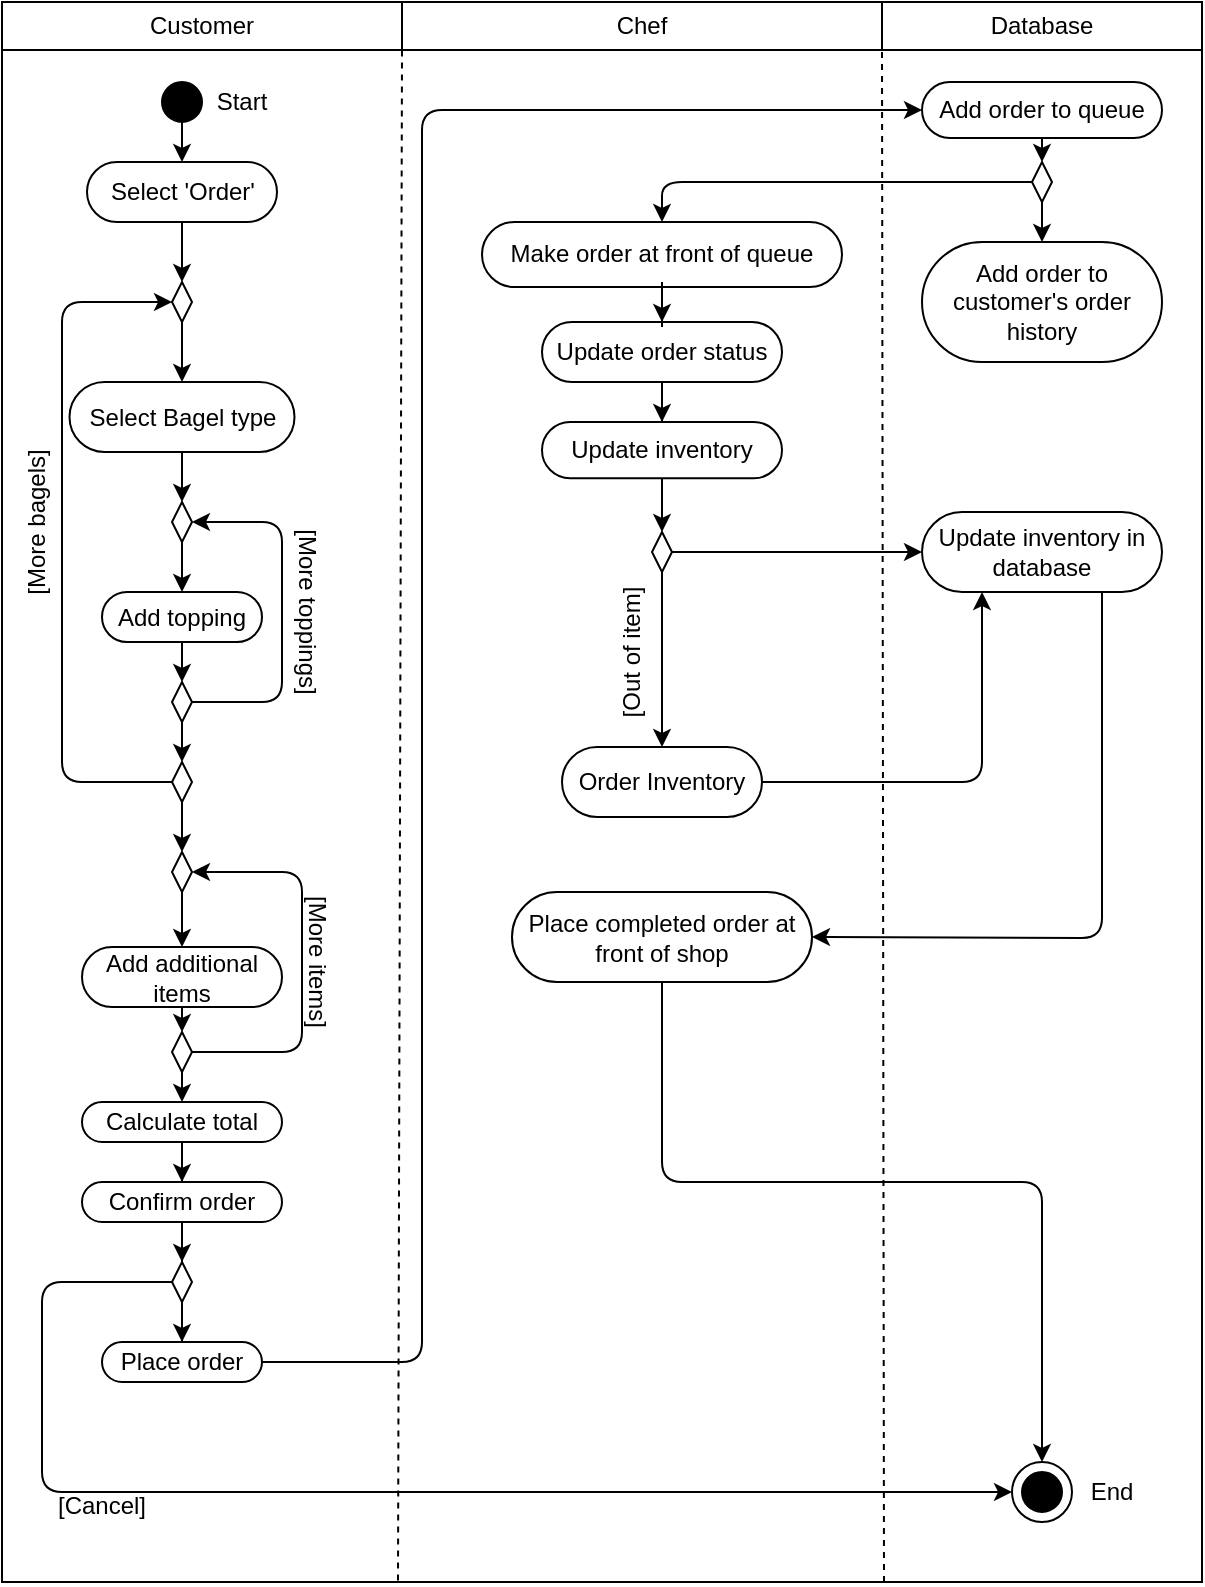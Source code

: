 <mxfile version="13.8.0" type="device"><diagram name="Page-1" id="c7488fd3-1785-93aa-aadb-54a6760d102a"><mxGraphModel dx="1038" dy="491" grid="1" gridSize="10" guides="1" tooltips="1" connect="1" arrows="1" fold="1" page="1" pageScale="1" pageWidth="1100" pageHeight="850" background="#ffffff" math="0" shadow="0"><root><mxCell id="0"/><mxCell id="1" parent="0"/><mxCell id="f9b9S65n3QUREUzMB5i1-4" value="Customer" style="rounded=0;whiteSpace=wrap;html=1;" parent="1" vertex="1"><mxGeometry x="240" y="150" width="200" height="24" as="geometry"/></mxCell><mxCell id="f9b9S65n3QUREUzMB5i1-8" value="Database" style="rounded=0;whiteSpace=wrap;html=1;" parent="1" vertex="1"><mxGeometry x="680" y="150" width="160" height="24" as="geometry"/></mxCell><mxCell id="f9b9S65n3QUREUzMB5i1-9" value="" style="rounded=0;whiteSpace=wrap;html=1;" parent="1" vertex="1"><mxGeometry x="240" y="174" width="600" height="766" as="geometry"/></mxCell><mxCell id="f9b9S65n3QUREUzMB5i1-10" value="" style="endArrow=none;dashed=1;html=1;exitX=0.33;exitY=0.999;exitDx=0;exitDy=0;exitPerimeter=0;" parent="1" source="f9b9S65n3QUREUzMB5i1-9" edge="1"><mxGeometry x="240" y="150" width="50" height="50" as="geometry"><mxPoint x="440" y="550" as="sourcePoint"/><mxPoint x="440" y="174" as="targetPoint"/><Array as="points"/></mxGeometry></mxCell><mxCell id="f9b9S65n3QUREUzMB5i1-11" value="" style="endArrow=none;dashed=1;html=1;exitX=0.735;exitY=1;exitDx=0;exitDy=0;exitPerimeter=0;" parent="1" source="f9b9S65n3QUREUzMB5i1-9" edge="1"><mxGeometry x="240" y="150" width="50" height="50" as="geometry"><mxPoint x="680" y="550" as="sourcePoint"/><mxPoint x="680" y="174" as="targetPoint"/><Array as="points"/></mxGeometry></mxCell><mxCell id="f9b9S65n3QUREUzMB5i1-13" value="" style="ellipse;whiteSpace=wrap;html=1;aspect=fixed;rounded=0;fillColor=#000000;" parent="1" vertex="1"><mxGeometry x="320" y="190" width="20" height="20" as="geometry"/></mxCell><mxCell id="f9b9S65n3QUREUzMB5i1-15" value="Start" style="text;html=1;strokeColor=none;fillColor=none;align=center;verticalAlign=middle;whiteSpace=wrap;rounded=0;" parent="1" vertex="1"><mxGeometry x="340" y="190" width="40" height="20" as="geometry"/></mxCell><mxCell id="f9b9S65n3QUREUzMB5i1-21" value="" style="edgeStyle=orthogonalEdgeStyle;rounded=0;orthogonalLoop=1;jettySize=auto;html=1;entryX=0.5;entryY=0;entryDx=0;entryDy=0;" parent="1" source="f9b9S65n3QUREUzMB5i1-16" target="f9b9S65n3QUREUzMB5i1-58" edge="1"><mxGeometry x="240" y="150" as="geometry"><mxPoint x="330" y="280" as="targetPoint"/></mxGeometry></mxCell><mxCell id="f9b9S65n3QUREUzMB5i1-16" value="Select 'Order'" style="rounded=1;whiteSpace=wrap;html=1;gradientColor=none;fillColor=none;arcSize=50;" parent="1" vertex="1"><mxGeometry x="282.5" y="230" width="95" height="30" as="geometry"/></mxCell><mxCell id="f9b9S65n3QUREUzMB5i1-19" value="" style="endArrow=classic;html=1;entryX=0.5;entryY=0;entryDx=0;entryDy=0;" parent="1" target="f9b9S65n3QUREUzMB5i1-16" edge="1"><mxGeometry x="240" y="150" width="50" height="50" as="geometry"><mxPoint x="330" y="210" as="sourcePoint"/><mxPoint x="380" y="160" as="targetPoint"/></mxGeometry></mxCell><mxCell id="f9b9S65n3QUREUzMB5i1-20" value="Select Bagel type" style="whiteSpace=wrap;html=1;rounded=1;fillColor=none;arcSize=50;" parent="1" vertex="1"><mxGeometry x="273.75" y="340" width="112.5" height="35" as="geometry"/></mxCell><mxCell id="f9b9S65n3QUREUzMB5i1-99" value="" style="edgeStyle=orthogonalEdgeStyle;rounded=0;orthogonalLoop=1;jettySize=auto;html=1;strokeWidth=1;" parent="1" source="f9b9S65n3QUREUzMB5i1-22" target="f9b9S65n3QUREUzMB5i1-98" edge="1"><mxGeometry relative="1" as="geometry"/></mxCell><mxCell id="f9b9S65n3QUREUzMB5i1-22" value="Make order at front of queue" style="whiteSpace=wrap;html=1;rounded=1;fillColor=none;arcSize=50;" parent="1" vertex="1"><mxGeometry x="480" y="260" width="180" height="32.5" as="geometry"/></mxCell><mxCell id="f9b9S65n3QUREUzMB5i1-7" value="Chef" style="rounded=0;whiteSpace=wrap;html=1;" parent="1" vertex="1"><mxGeometry x="440" y="150" width="240" height="24" as="geometry"/></mxCell><mxCell id="f9b9S65n3QUREUzMB5i1-42" value="Add order to queue" style="whiteSpace=wrap;html=1;rounded=1;fillColor=none;arcSize=50;" parent="1" vertex="1"><mxGeometry x="700" y="190" width="120" height="28" as="geometry"/></mxCell><mxCell id="f9b9S65n3QUREUzMB5i1-44" value="" style="ellipse;whiteSpace=wrap;html=1;aspect=fixed;rounded=0;fillColor=#000000;" parent="1" vertex="1"><mxGeometry x="750" y="885" width="20" height="20" as="geometry"/></mxCell><mxCell id="f9b9S65n3QUREUzMB5i1-45" value="" style="ellipse;whiteSpace=wrap;html=1;aspect=fixed;rounded=1;fillColor=none;gradientColor=none;" parent="1" vertex="1"><mxGeometry x="745" y="880" width="30" height="30" as="geometry"/></mxCell><mxCell id="f9b9S65n3QUREUzMB5i1-46" value="" style="endArrow=classic;html=1;entryX=0.5;entryY=0;entryDx=0;entryDy=0;exitX=0.5;exitY=1;exitDx=0;exitDy=0;" parent="1" source="f9b9S65n3QUREUzMB5i1-114" target="f9b9S65n3QUREUzMB5i1-45" edge="1"><mxGeometry width="50" height="50" relative="1" as="geometry"><mxPoint x="760" y="538" as="sourcePoint"/><mxPoint x="810" y="488" as="targetPoint"/><Array as="points"><mxPoint x="570" y="740"/><mxPoint x="760" y="740"/></Array></mxGeometry></mxCell><mxCell id="f9b9S65n3QUREUzMB5i1-47" value="End" style="text;html=1;strokeColor=none;fillColor=none;align=center;verticalAlign=middle;whiteSpace=wrap;rounded=0;" parent="1" vertex="1"><mxGeometry x="775" y="885" width="40" height="20" as="geometry"/></mxCell><mxCell id="f9b9S65n3QUREUzMB5i1-51" value="" style="edgeStyle=orthogonalEdgeStyle;rounded=0;orthogonalLoop=1;jettySize=auto;html=1;" parent="1" source="f9b9S65n3QUREUzMB5i1-48" target="f9b9S65n3QUREUzMB5i1-50" edge="1"><mxGeometry relative="1" as="geometry"/></mxCell><mxCell id="f9b9S65n3QUREUzMB5i1-48" value="" style="rhombus;whiteSpace=wrap;html=1;rounded=0;fillColor=none;gradientColor=none;" parent="1" vertex="1"><mxGeometry x="325" y="400" width="10" height="20" as="geometry"/></mxCell><mxCell id="f9b9S65n3QUREUzMB5i1-49" value="" style="endArrow=classic;html=1;entryX=0.5;entryY=0;entryDx=0;entryDy=0;exitX=0.5;exitY=1;exitDx=0;exitDy=0;" parent="1" source="f9b9S65n3QUREUzMB5i1-20" target="f9b9S65n3QUREUzMB5i1-48" edge="1"><mxGeometry width="50" height="50" relative="1" as="geometry"><mxPoint x="270" y="480" as="sourcePoint"/><mxPoint x="320" y="430" as="targetPoint"/></mxGeometry></mxCell><mxCell id="f9b9S65n3QUREUzMB5i1-50" value="Add topping" style="whiteSpace=wrap;html=1;rounded=1;fillColor=none;arcSize=50;" parent="1" vertex="1"><mxGeometry x="290" y="445" width="80" height="25" as="geometry"/></mxCell><mxCell id="f9b9S65n3QUREUzMB5i1-52" value="" style="rhombus;whiteSpace=wrap;html=1;rounded=0;fillColor=none;gradientColor=none;" parent="1" vertex="1"><mxGeometry x="325" y="490" width="10" height="20" as="geometry"/></mxCell><mxCell id="f9b9S65n3QUREUzMB5i1-53" value="" style="endArrow=classic;html=1;entryX=0.5;entryY=0;entryDx=0;entryDy=0;exitX=0.5;exitY=1;exitDx=0;exitDy=0;" parent="1" source="f9b9S65n3QUREUzMB5i1-50" target="f9b9S65n3QUREUzMB5i1-52" edge="1"><mxGeometry width="50" height="50" relative="1" as="geometry"><mxPoint x="660" y="420" as="sourcePoint"/><mxPoint x="710" y="370" as="targetPoint"/></mxGeometry></mxCell><mxCell id="f9b9S65n3QUREUzMB5i1-54" value="" style="endArrow=classic;html=1;exitX=1;exitY=0.5;exitDx=0;exitDy=0;entryX=1;entryY=0.5;entryDx=0;entryDy=0;" parent="1" source="f9b9S65n3QUREUzMB5i1-52" target="f9b9S65n3QUREUzMB5i1-48" edge="1"><mxGeometry width="50" height="50" relative="1" as="geometry"><mxPoint x="660" y="420" as="sourcePoint"/><mxPoint x="710" y="370" as="targetPoint"/><Array as="points"><mxPoint x="380" y="500"/><mxPoint x="380" y="410"/></Array></mxGeometry></mxCell><mxCell id="f9b9S65n3QUREUzMB5i1-55" value="[More toppings]" style="text;html=1;strokeColor=none;fillColor=none;align=center;verticalAlign=middle;whiteSpace=wrap;rounded=0;rotation=90;" parent="1" vertex="1"><mxGeometry x="345" y="445" width="95" height="20" as="geometry"/></mxCell><mxCell id="f9b9S65n3QUREUzMB5i1-58" value="" style="rhombus;whiteSpace=wrap;html=1;rounded=0;fillColor=none;gradientColor=none;" parent="1" vertex="1"><mxGeometry x="325" y="290" width="10" height="20" as="geometry"/></mxCell><mxCell id="f9b9S65n3QUREUzMB5i1-59" value="" style="endArrow=classic;html=1;entryX=0.5;entryY=0;entryDx=0;entryDy=0;exitX=0.5;exitY=1;exitDx=0;exitDy=0;" parent="1" source="f9b9S65n3QUREUzMB5i1-58" target="f9b9S65n3QUREUzMB5i1-20" edge="1"><mxGeometry width="50" height="50" relative="1" as="geometry"><mxPoint x="660" y="370" as="sourcePoint"/><mxPoint x="710" y="320" as="targetPoint"/></mxGeometry></mxCell><mxCell id="f9b9S65n3QUREUzMB5i1-60" value="" style="rhombus;whiteSpace=wrap;html=1;rounded=0;fillColor=none;gradientColor=none;" parent="1" vertex="1"><mxGeometry x="325" y="530" width="10" height="20" as="geometry"/></mxCell><mxCell id="f9b9S65n3QUREUzMB5i1-61" value="" style="endArrow=classic;html=1;entryX=0.5;entryY=0;entryDx=0;entryDy=0;exitX=0.5;exitY=1;exitDx=0;exitDy=0;" parent="1" source="f9b9S65n3QUREUzMB5i1-52" target="f9b9S65n3QUREUzMB5i1-60" edge="1"><mxGeometry width="50" height="50" relative="1" as="geometry"><mxPoint x="660" y="370" as="sourcePoint"/><mxPoint x="710" y="320" as="targetPoint"/></mxGeometry></mxCell><mxCell id="f9b9S65n3QUREUzMB5i1-62" value="" style="endArrow=classic;html=1;exitX=0;exitY=0.5;exitDx=0;exitDy=0;entryX=0;entryY=0.5;entryDx=0;entryDy=0;" parent="1" source="f9b9S65n3QUREUzMB5i1-60" target="f9b9S65n3QUREUzMB5i1-58" edge="1"><mxGeometry width="50" height="50" relative="1" as="geometry"><mxPoint x="360" y="575" as="sourcePoint"/><mxPoint x="410" y="525" as="targetPoint"/><Array as="points"><mxPoint x="270" y="540"/><mxPoint x="270" y="300"/></Array></mxGeometry></mxCell><mxCell id="f9b9S65n3QUREUzMB5i1-63" value="[More bagels]" style="text;html=1;strokeColor=none;fillColor=none;align=center;verticalAlign=middle;whiteSpace=wrap;rounded=0;rotation=-90;" parent="1" vertex="1"><mxGeometry x="210" y="400" width="95" height="20" as="geometry"/></mxCell><mxCell id="f9b9S65n3QUREUzMB5i1-71" value="" style="edgeStyle=orthogonalEdgeStyle;rounded=0;orthogonalLoop=1;jettySize=auto;html=1;" parent="1" source="f9b9S65n3QUREUzMB5i1-72" target="f9b9S65n3QUREUzMB5i1-73" edge="1"><mxGeometry relative="1" as="geometry"/></mxCell><mxCell id="f9b9S65n3QUREUzMB5i1-72" value="" style="rhombus;whiteSpace=wrap;html=1;rounded=0;fillColor=none;gradientColor=none;" parent="1" vertex="1"><mxGeometry x="325" y="575" width="10" height="20" as="geometry"/></mxCell><mxCell id="f9b9S65n3QUREUzMB5i1-73" value="Add additional items" style="whiteSpace=wrap;html=1;rounded=1;fillColor=none;arcSize=50;" parent="1" vertex="1"><mxGeometry x="280" y="622.5" width="100" height="30" as="geometry"/></mxCell><mxCell id="f9b9S65n3QUREUzMB5i1-74" value="" style="rhombus;whiteSpace=wrap;html=1;rounded=0;fillColor=none;gradientColor=none;" parent="1" vertex="1"><mxGeometry x="325" y="665" width="10" height="20" as="geometry"/></mxCell><mxCell id="f9b9S65n3QUREUzMB5i1-75" value="" style="endArrow=classic;html=1;entryX=0.5;entryY=0;entryDx=0;entryDy=0;exitX=0.5;exitY=1;exitDx=0;exitDy=0;" parent="1" source="f9b9S65n3QUREUzMB5i1-73" target="f9b9S65n3QUREUzMB5i1-74" edge="1"><mxGeometry width="50" height="50" relative="1" as="geometry"><mxPoint x="660" y="595" as="sourcePoint"/><mxPoint x="710" y="545" as="targetPoint"/></mxGeometry></mxCell><mxCell id="f9b9S65n3QUREUzMB5i1-76" value="" style="endArrow=classic;html=1;exitX=1;exitY=0.5;exitDx=0;exitDy=0;entryX=1;entryY=0.5;entryDx=0;entryDy=0;" parent="1" source="f9b9S65n3QUREUzMB5i1-74" target="f9b9S65n3QUREUzMB5i1-72" edge="1"><mxGeometry width="50" height="50" relative="1" as="geometry"><mxPoint x="660" y="595" as="sourcePoint"/><mxPoint x="710" y="545" as="targetPoint"/><Array as="points"><mxPoint x="390" y="675"/><mxPoint x="390" y="585"/></Array></mxGeometry></mxCell><mxCell id="f9b9S65n3QUREUzMB5i1-77" value="[More items]" style="text;html=1;strokeColor=none;fillColor=none;align=center;verticalAlign=middle;whiteSpace=wrap;rounded=0;rotation=90;" parent="1" vertex="1"><mxGeometry x="350" y="622.5" width="95" height="15" as="geometry"/></mxCell><mxCell id="f9b9S65n3QUREUzMB5i1-78" value="" style="endArrow=classic;html=1;entryX=0.5;entryY=0;entryDx=0;entryDy=0;exitX=0.5;exitY=1;exitDx=0;exitDy=0;" parent="1" source="f9b9S65n3QUREUzMB5i1-60" target="f9b9S65n3QUREUzMB5i1-72" edge="1"><mxGeometry width="50" height="50" relative="1" as="geometry"><mxPoint x="500" y="570" as="sourcePoint"/><mxPoint x="550" y="520" as="targetPoint"/></mxGeometry></mxCell><mxCell id="f9b9S65n3QUREUzMB5i1-87" value="" style="edgeStyle=orthogonalEdgeStyle;rounded=0;orthogonalLoop=1;jettySize=auto;html=1;" parent="1" source="f9b9S65n3QUREUzMB5i1-79" target="f9b9S65n3QUREUzMB5i1-86" edge="1"><mxGeometry relative="1" as="geometry"/></mxCell><mxCell id="f9b9S65n3QUREUzMB5i1-79" value="" style="rhombus;whiteSpace=wrap;html=1;rounded=0;fillColor=none;gradientColor=none;" parent="1" vertex="1"><mxGeometry x="325" y="780" width="10" height="20" as="geometry"/></mxCell><mxCell id="f9b9S65n3QUREUzMB5i1-80" value="" style="endArrow=classic;html=1;exitX=0.5;exitY=1;exitDx=0;exitDy=0;entryX=0.5;entryY=0;entryDx=0;entryDy=0;" parent="1" source="f9b9S65n3QUREUzMB5i1-74" target="f9b9S65n3QUREUzMB5i1-81" edge="1"><mxGeometry width="50" height="50" relative="1" as="geometry"><mxPoint x="367.5" y="720" as="sourcePoint"/><mxPoint x="417.5" y="670" as="targetPoint"/></mxGeometry></mxCell><mxCell id="f9b9S65n3QUREUzMB5i1-84" value="" style="edgeStyle=orthogonalEdgeStyle;rounded=0;orthogonalLoop=1;jettySize=auto;html=1;" parent="1" source="f9b9S65n3QUREUzMB5i1-81" target="f9b9S65n3QUREUzMB5i1-83" edge="1"><mxGeometry relative="1" as="geometry"/></mxCell><mxCell id="f9b9S65n3QUREUzMB5i1-81" value="Calculate total" style="rounded=1;whiteSpace=wrap;html=1;fillColor=none;gradientColor=none;arcSize=50;" parent="1" vertex="1"><mxGeometry x="280" y="700" width="100" height="20" as="geometry"/></mxCell><mxCell id="f9b9S65n3QUREUzMB5i1-85" value="" style="edgeStyle=orthogonalEdgeStyle;rounded=0;orthogonalLoop=1;jettySize=auto;html=1;" parent="1" source="f9b9S65n3QUREUzMB5i1-83" target="f9b9S65n3QUREUzMB5i1-79" edge="1"><mxGeometry relative="1" as="geometry"/></mxCell><mxCell id="f9b9S65n3QUREUzMB5i1-83" value="Confirm order" style="whiteSpace=wrap;html=1;rounded=1;fillColor=none;arcSize=50;" parent="1" vertex="1"><mxGeometry x="280" y="740" width="100" height="20" as="geometry"/></mxCell><mxCell id="f9b9S65n3QUREUzMB5i1-86" value="Place order" style="whiteSpace=wrap;html=1;rounded=1;fillColor=none;arcSize=50;" parent="1" vertex="1"><mxGeometry x="290" y="820" width="80" height="20" as="geometry"/></mxCell><mxCell id="f9b9S65n3QUREUzMB5i1-88" value="" style="endArrow=classic;html=1;exitX=0;exitY=0.5;exitDx=0;exitDy=0;entryX=0;entryY=0.5;entryDx=0;entryDy=0;" parent="1" source="f9b9S65n3QUREUzMB5i1-79" target="f9b9S65n3QUREUzMB5i1-45" edge="1"><mxGeometry width="50" height="50" relative="1" as="geometry"><mxPoint x="160" y="770" as="sourcePoint"/><mxPoint x="210" y="720" as="targetPoint"/><Array as="points"><mxPoint x="260" y="790"/><mxPoint x="260" y="895"/></Array></mxGeometry></mxCell><mxCell id="f9b9S65n3QUREUzMB5i1-89" value="[Cancel]" style="text;html=1;strokeColor=none;fillColor=none;align=center;verticalAlign=middle;whiteSpace=wrap;rounded=0;" parent="1" vertex="1"><mxGeometry x="260" y="892" width="60" height="20" as="geometry"/></mxCell><mxCell id="f9b9S65n3QUREUzMB5i1-90" value="" style="endArrow=classic;html=1;exitX=1;exitY=0.5;exitDx=0;exitDy=0;entryX=0;entryY=0.5;entryDx=0;entryDy=0;" parent="1" source="f9b9S65n3QUREUzMB5i1-86" target="f9b9S65n3QUREUzMB5i1-42" edge="1"><mxGeometry width="50" height="50" relative="1" as="geometry"><mxPoint x="395" y="830" as="sourcePoint"/><mxPoint x="445" y="780" as="targetPoint"/><Array as="points"><mxPoint x="450" y="830"/><mxPoint x="450" y="204"/></Array></mxGeometry></mxCell><mxCell id="f9b9S65n3QUREUzMB5i1-91" value="Add order to customer's order history" style="whiteSpace=wrap;html=1;rounded=1;fillColor=none;arcSize=50;" parent="1" vertex="1"><mxGeometry x="700" y="270" width="120" height="60" as="geometry"/></mxCell><mxCell id="f9b9S65n3QUREUzMB5i1-95" value="" style="endArrow=classic;html=1;strokeWidth=1;exitX=0.5;exitY=1;exitDx=0;exitDy=0;entryX=0.5;entryY=0;entryDx=0;entryDy=0;" parent="1" source="f9b9S65n3QUREUzMB5i1-42" target="f9b9S65n3QUREUzMB5i1-116" edge="1"><mxGeometry width="50" height="50" relative="1" as="geometry"><mxPoint x="890" y="310" as="sourcePoint"/><mxPoint x="760" y="240" as="targetPoint"/></mxGeometry></mxCell><mxCell id="f9b9S65n3QUREUzMB5i1-96" value="" style="endArrow=classic;html=1;strokeWidth=1;entryX=0.5;entryY=0;entryDx=0;entryDy=0;exitX=0.5;exitY=1;exitDx=0;exitDy=0;" parent="1" source="f9b9S65n3QUREUzMB5i1-116" target="f9b9S65n3QUREUzMB5i1-91" edge="1"><mxGeometry width="50" height="50" relative="1" as="geometry"><mxPoint x="760" y="240" as="sourcePoint"/><mxPoint x="930" y="240" as="targetPoint"/><Array as="points"/></mxGeometry></mxCell><mxCell id="f9b9S65n3QUREUzMB5i1-97" value="" style="endArrow=classic;html=1;strokeWidth=1;entryX=0.5;entryY=0;entryDx=0;entryDy=0;exitX=0;exitY=0.5;exitDx=0;exitDy=0;" parent="1" source="f9b9S65n3QUREUzMB5i1-116" target="f9b9S65n3QUREUzMB5i1-22" edge="1"><mxGeometry width="50" height="50" relative="1" as="geometry"><mxPoint x="750" y="245" as="sourcePoint"/><mxPoint x="550" y="230" as="targetPoint"/><Array as="points"><mxPoint x="570" y="240"/></Array></mxGeometry></mxCell><mxCell id="f9b9S65n3QUREUzMB5i1-102" value="" style="edgeStyle=orthogonalEdgeStyle;rounded=0;orthogonalLoop=1;jettySize=auto;html=1;strokeWidth=1;" parent="1" source="f9b9S65n3QUREUzMB5i1-98" target="f9b9S65n3QUREUzMB5i1-101" edge="1"><mxGeometry relative="1" as="geometry"/></mxCell><mxCell id="f9b9S65n3QUREUzMB5i1-98" value="Update order status" style="whiteSpace=wrap;html=1;rounded=1;fillColor=none;arcSize=50;" parent="1" vertex="1"><mxGeometry x="510" y="310" width="120" height="30" as="geometry"/></mxCell><mxCell id="f9b9S65n3QUREUzMB5i1-105" value="" style="edgeStyle=orthogonalEdgeStyle;rounded=0;orthogonalLoop=1;jettySize=auto;html=1;strokeWidth=1;" parent="1" source="f9b9S65n3QUREUzMB5i1-101" target="f9b9S65n3QUREUzMB5i1-104" edge="1"><mxGeometry relative="1" as="geometry"/></mxCell><mxCell id="f9b9S65n3QUREUzMB5i1-101" value="Update inventory" style="whiteSpace=wrap;html=1;rounded=1;fillColor=none;arcSize=50;" parent="1" vertex="1"><mxGeometry x="510" y="360" width="120" height="28.13" as="geometry"/></mxCell><mxCell id="f9b9S65n3QUREUzMB5i1-111" value="" style="edgeStyle=orthogonalEdgeStyle;rounded=0;orthogonalLoop=1;jettySize=auto;html=1;strokeWidth=1;" parent="1" source="f9b9S65n3QUREUzMB5i1-104" target="f9b9S65n3QUREUzMB5i1-110" edge="1"><mxGeometry relative="1" as="geometry"/></mxCell><mxCell id="f9b9S65n3QUREUzMB5i1-104" value="" style="rhombus;whiteSpace=wrap;html=1;rounded=0;fillColor=none;gradientColor=none;" parent="1" vertex="1"><mxGeometry x="565" y="415" width="10" height="20" as="geometry"/></mxCell><mxCell id="f9b9S65n3QUREUzMB5i1-108" value="" style="endArrow=classic;html=1;strokeWidth=1;exitX=1;exitY=0.5;exitDx=0;exitDy=0;" parent="1" source="f9b9S65n3QUREUzMB5i1-104" target="f9b9S65n3QUREUzMB5i1-109" edge="1"><mxGeometry width="50" height="50" relative="1" as="geometry"><mxPoint x="650" y="450" as="sourcePoint"/><mxPoint x="700" y="400" as="targetPoint"/></mxGeometry></mxCell><mxCell id="f9b9S65n3QUREUzMB5i1-109" value="Update inventory in database" style="rounded=1;whiteSpace=wrap;html=1;arcSize=50;" parent="1" vertex="1"><mxGeometry x="700" y="405" width="120" height="40" as="geometry"/></mxCell><mxCell id="f9b9S65n3QUREUzMB5i1-110" value="Order Inventory" style="whiteSpace=wrap;html=1;rounded=1;fillColor=none;arcSize=50;" parent="1" vertex="1"><mxGeometry x="520" y="522.5" width="100" height="35" as="geometry"/></mxCell><mxCell id="f9b9S65n3QUREUzMB5i1-112" value="[Out of item]" style="text;html=1;strokeColor=none;fillColor=none;align=center;verticalAlign=middle;whiteSpace=wrap;rounded=0;rotation=-90;" parent="1" vertex="1"><mxGeometry x="520" y="465" width="70" height="20" as="geometry"/></mxCell><mxCell id="f9b9S65n3QUREUzMB5i1-113" value="" style="endArrow=classic;html=1;strokeWidth=1;exitX=1;exitY=0.5;exitDx=0;exitDy=0;entryX=0.25;entryY=1;entryDx=0;entryDy=0;" parent="1" source="f9b9S65n3QUREUzMB5i1-110" target="f9b9S65n3QUREUzMB5i1-109" edge="1"><mxGeometry width="50" height="50" relative="1" as="geometry"><mxPoint x="630" y="530" as="sourcePoint"/><mxPoint x="680" y="480" as="targetPoint"/><Array as="points"><mxPoint x="730" y="540"/></Array></mxGeometry></mxCell><mxCell id="f9b9S65n3QUREUzMB5i1-114" value="Place completed order at front of shop" style="whiteSpace=wrap;html=1;rounded=1;fillColor=none;arcSize=50;" parent="1" vertex="1"><mxGeometry x="495" y="595" width="150" height="45" as="geometry"/></mxCell><mxCell id="f9b9S65n3QUREUzMB5i1-116" value="" style="rhombus;whiteSpace=wrap;html=1;rounded=0;fillColor=none;gradientColor=none;" parent="1" vertex="1"><mxGeometry x="755" y="230" width="10" height="20" as="geometry"/></mxCell><mxCell id="CtGUVA1pQooXncBlNa-G-1" value="" style="endArrow=classic;html=1;exitX=0.75;exitY=1;exitDx=0;exitDy=0;entryX=1;entryY=0.5;entryDx=0;entryDy=0;" edge="1" parent="1" source="f9b9S65n3QUREUzMB5i1-109" target="f9b9S65n3QUREUzMB5i1-114"><mxGeometry width="50" height="50" relative="1" as="geometry"><mxPoint x="500" y="580" as="sourcePoint"/><mxPoint x="550" y="530" as="targetPoint"/><Array as="points"><mxPoint x="790" y="618"/></Array></mxGeometry></mxCell></root></mxGraphModel></diagram></mxfile>